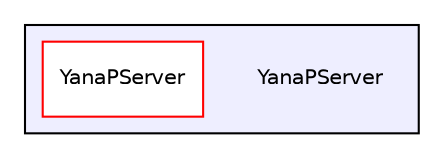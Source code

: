 digraph "YanaPServer" {
  compound=true
  node [ fontsize="10", fontname="Helvetica"];
  edge [ labelfontsize="10", labelfontname="Helvetica"];
  subgraph clusterdir_2a67cf3891460988a2f6e9d0adb34c1b {
    graph [ bgcolor="#eeeeff", pencolor="black", label="" URL="dir_2a67cf3891460988a2f6e9d0adb34c1b.html"];
    dir_2a67cf3891460988a2f6e9d0adb34c1b [shape=plaintext label="YanaPServer"];
    dir_bc240e9d17da8aeb8841cab7b609052b [shape=box label="YanaPServer" color="red" fillcolor="white" style="filled" URL="dir_bc240e9d17da8aeb8841cab7b609052b.html"];
  }
}
